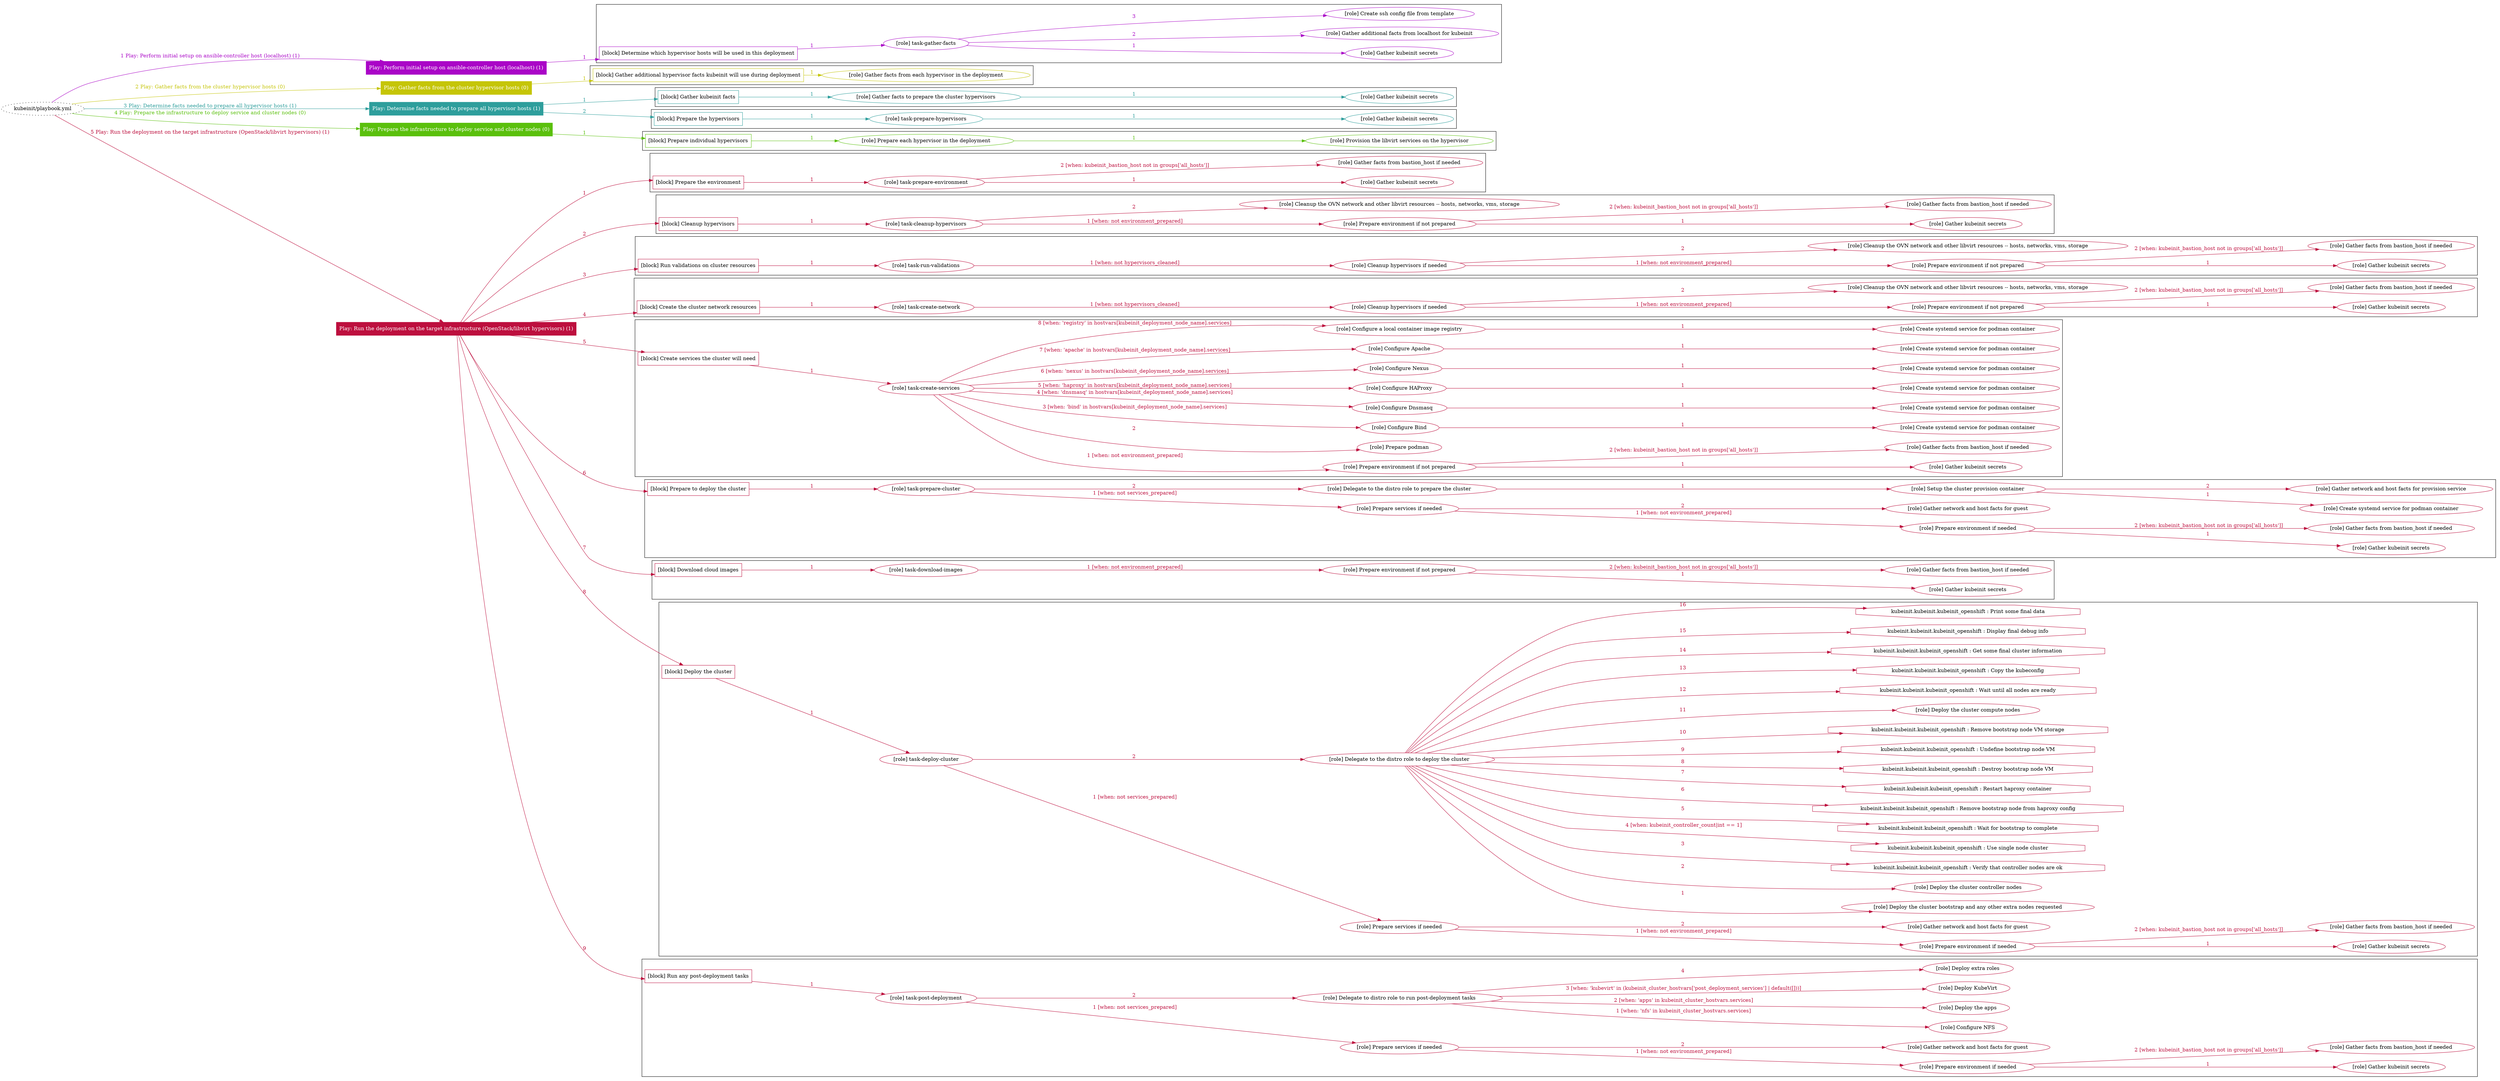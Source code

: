 digraph {
	graph [concentrate=true ordering=in rankdir=LR ratio=fill]
	edge [esep=5 sep=10]
	"kubeinit/playbook.yml" [URL="/home/runner/work/kubeinit/kubeinit/kubeinit/playbook.yml" id=playbook_b2192aeb style=dotted]
	"kubeinit/playbook.yml" -> play_4f414d38 [label="1 Play: Perform initial setup on ansible-controller host (localhost) (1)" color="#aa05c7" fontcolor="#aa05c7" id=edge_play_4f414d38 labeltooltip="1 Play: Perform initial setup on ansible-controller host (localhost) (1)" tooltip="1 Play: Perform initial setup on ansible-controller host (localhost) (1)"]
	subgraph "Play: Perform initial setup on ansible-controller host (localhost) (1)" {
		play_4f414d38 [label="Play: Perform initial setup on ansible-controller host (localhost) (1)" URL="/home/runner/work/kubeinit/kubeinit/kubeinit/playbook.yml" color="#aa05c7" fontcolor="#ffffff" id=play_4f414d38 shape=box style=filled tooltip=localhost]
		play_4f414d38 -> block_8c3bfd11 [label=1 color="#aa05c7" fontcolor="#aa05c7" id=edge_block_8c3bfd11 labeltooltip=1 tooltip=1]
		subgraph cluster_block_8c3bfd11 {
			block_8c3bfd11 [label="[block] Determine which hypervisor hosts will be used in this deployment" URL="/home/runner/work/kubeinit/kubeinit/kubeinit/playbook.yml" color="#aa05c7" id=block_8c3bfd11 labeltooltip="Determine which hypervisor hosts will be used in this deployment" shape=box tooltip="Determine which hypervisor hosts will be used in this deployment"]
			block_8c3bfd11 -> role_98e3fa0d [label="1 " color="#aa05c7" fontcolor="#aa05c7" id=edge_role_98e3fa0d labeltooltip="1 " tooltip="1 "]
			subgraph "task-gather-facts" {
				role_98e3fa0d [label="[role] task-gather-facts" URL="/home/runner/work/kubeinit/kubeinit/kubeinit/playbook.yml" color="#aa05c7" id=role_98e3fa0d tooltip="task-gather-facts"]
				role_98e3fa0d -> role_530b7f44 [label="1 " color="#aa05c7" fontcolor="#aa05c7" id=edge_role_530b7f44 labeltooltip="1 " tooltip="1 "]
				subgraph "Gather kubeinit secrets" {
					role_530b7f44 [label="[role] Gather kubeinit secrets" URL="/home/runner/.ansible/collections/ansible_collections/kubeinit/kubeinit/roles/kubeinit_prepare/tasks/build_hypervisors_group.yml" color="#aa05c7" id=role_530b7f44 tooltip="Gather kubeinit secrets"]
				}
				role_98e3fa0d -> role_65422f1e [label="2 " color="#aa05c7" fontcolor="#aa05c7" id=edge_role_65422f1e labeltooltip="2 " tooltip="2 "]
				subgraph "Gather additional facts from localhost for kubeinit" {
					role_65422f1e [label="[role] Gather additional facts from localhost for kubeinit" URL="/home/runner/.ansible/collections/ansible_collections/kubeinit/kubeinit/roles/kubeinit_prepare/tasks/build_hypervisors_group.yml" color="#aa05c7" id=role_65422f1e tooltip="Gather additional facts from localhost for kubeinit"]
				}
				role_98e3fa0d -> role_b89f0320 [label="3 " color="#aa05c7" fontcolor="#aa05c7" id=edge_role_b89f0320 labeltooltip="3 " tooltip="3 "]
				subgraph "Create ssh config file from template" {
					role_b89f0320 [label="[role] Create ssh config file from template" URL="/home/runner/.ansible/collections/ansible_collections/kubeinit/kubeinit/roles/kubeinit_prepare/tasks/build_hypervisors_group.yml" color="#aa05c7" id=role_b89f0320 tooltip="Create ssh config file from template"]
				}
			}
		}
	}
	"kubeinit/playbook.yml" -> play_c30e7fef [label="2 Play: Gather facts from the cluster hypervisor hosts (0)" color="#c5c507" fontcolor="#c5c507" id=edge_play_c30e7fef labeltooltip="2 Play: Gather facts from the cluster hypervisor hosts (0)" tooltip="2 Play: Gather facts from the cluster hypervisor hosts (0)"]
	subgraph "Play: Gather facts from the cluster hypervisor hosts (0)" {
		play_c30e7fef [label="Play: Gather facts from the cluster hypervisor hosts (0)" URL="/home/runner/work/kubeinit/kubeinit/kubeinit/playbook.yml" color="#c5c507" fontcolor="#ffffff" id=play_c30e7fef shape=box style=filled tooltip="Play: Gather facts from the cluster hypervisor hosts (0)"]
		play_c30e7fef -> block_ce313059 [label=1 color="#c5c507" fontcolor="#c5c507" id=edge_block_ce313059 labeltooltip=1 tooltip=1]
		subgraph cluster_block_ce313059 {
			block_ce313059 [label="[block] Gather additional hypervisor facts kubeinit will use during deployment" URL="/home/runner/work/kubeinit/kubeinit/kubeinit/playbook.yml" color="#c5c507" id=block_ce313059 labeltooltip="Gather additional hypervisor facts kubeinit will use during deployment" shape=box tooltip="Gather additional hypervisor facts kubeinit will use during deployment"]
			block_ce313059 -> role_2664e359 [label="1 " color="#c5c507" fontcolor="#c5c507" id=edge_role_2664e359 labeltooltip="1 " tooltip="1 "]
			subgraph "Gather facts from each hypervisor in the deployment" {
				role_2664e359 [label="[role] Gather facts from each hypervisor in the deployment" URL="/home/runner/work/kubeinit/kubeinit/kubeinit/playbook.yml" color="#c5c507" id=role_2664e359 tooltip="Gather facts from each hypervisor in the deployment"]
			}
		}
	}
	"kubeinit/playbook.yml" -> play_d44ab7d1 [label="3 Play: Determine facts needed to prepare all hypervisor hosts (1)" color="#2e9e9c" fontcolor="#2e9e9c" id=edge_play_d44ab7d1 labeltooltip="3 Play: Determine facts needed to prepare all hypervisor hosts (1)" tooltip="3 Play: Determine facts needed to prepare all hypervisor hosts (1)"]
	subgraph "Play: Determine facts needed to prepare all hypervisor hosts (1)" {
		play_d44ab7d1 [label="Play: Determine facts needed to prepare all hypervisor hosts (1)" URL="/home/runner/work/kubeinit/kubeinit/kubeinit/playbook.yml" color="#2e9e9c" fontcolor="#ffffff" id=play_d44ab7d1 shape=box style=filled tooltip=localhost]
		play_d44ab7d1 -> block_b239a1e4 [label=1 color="#2e9e9c" fontcolor="#2e9e9c" id=edge_block_b239a1e4 labeltooltip=1 tooltip=1]
		subgraph cluster_block_b239a1e4 {
			block_b239a1e4 [label="[block] Gather kubeinit facts" URL="/home/runner/work/kubeinit/kubeinit/kubeinit/playbook.yml" color="#2e9e9c" id=block_b239a1e4 labeltooltip="Gather kubeinit facts" shape=box tooltip="Gather kubeinit facts"]
			block_b239a1e4 -> role_f67d2a56 [label="1 " color="#2e9e9c" fontcolor="#2e9e9c" id=edge_role_f67d2a56 labeltooltip="1 " tooltip="1 "]
			subgraph "Gather facts to prepare the cluster hypervisors" {
				role_f67d2a56 [label="[role] Gather facts to prepare the cluster hypervisors" URL="/home/runner/work/kubeinit/kubeinit/kubeinit/playbook.yml" color="#2e9e9c" id=role_f67d2a56 tooltip="Gather facts to prepare the cluster hypervisors"]
				role_f67d2a56 -> role_edf9dbcc [label="1 " color="#2e9e9c" fontcolor="#2e9e9c" id=edge_role_edf9dbcc labeltooltip="1 " tooltip="1 "]
				subgraph "Gather kubeinit secrets" {
					role_edf9dbcc [label="[role] Gather kubeinit secrets" URL="/home/runner/.ansible/collections/ansible_collections/kubeinit/kubeinit/roles/kubeinit_prepare/tasks/gather_kubeinit_facts.yml" color="#2e9e9c" id=role_edf9dbcc tooltip="Gather kubeinit secrets"]
				}
			}
		}
		play_d44ab7d1 -> block_00364e6c [label=2 color="#2e9e9c" fontcolor="#2e9e9c" id=edge_block_00364e6c labeltooltip=2 tooltip=2]
		subgraph cluster_block_00364e6c {
			block_00364e6c [label="[block] Prepare the hypervisors" URL="/home/runner/work/kubeinit/kubeinit/kubeinit/playbook.yml" color="#2e9e9c" id=block_00364e6c labeltooltip="Prepare the hypervisors" shape=box tooltip="Prepare the hypervisors"]
			block_00364e6c -> role_526aa9e2 [label="1 " color="#2e9e9c" fontcolor="#2e9e9c" id=edge_role_526aa9e2 labeltooltip="1 " tooltip="1 "]
			subgraph "task-prepare-hypervisors" {
				role_526aa9e2 [label="[role] task-prepare-hypervisors" URL="/home/runner/work/kubeinit/kubeinit/kubeinit/playbook.yml" color="#2e9e9c" id=role_526aa9e2 tooltip="task-prepare-hypervisors"]
				role_526aa9e2 -> role_d91d33ef [label="1 " color="#2e9e9c" fontcolor="#2e9e9c" id=edge_role_d91d33ef labeltooltip="1 " tooltip="1 "]
				subgraph "Gather kubeinit secrets" {
					role_d91d33ef [label="[role] Gather kubeinit secrets" URL="/home/runner/.ansible/collections/ansible_collections/kubeinit/kubeinit/roles/kubeinit_prepare/tasks/gather_kubeinit_facts.yml" color="#2e9e9c" id=role_d91d33ef tooltip="Gather kubeinit secrets"]
				}
			}
		}
	}
	"kubeinit/playbook.yml" -> play_053e67a6 [label="4 Play: Prepare the infrastructure to deploy service and cluster nodes (0)" color="#5ac00c" fontcolor="#5ac00c" id=edge_play_053e67a6 labeltooltip="4 Play: Prepare the infrastructure to deploy service and cluster nodes (0)" tooltip="4 Play: Prepare the infrastructure to deploy service and cluster nodes (0)"]
	subgraph "Play: Prepare the infrastructure to deploy service and cluster nodes (0)" {
		play_053e67a6 [label="Play: Prepare the infrastructure to deploy service and cluster nodes (0)" URL="/home/runner/work/kubeinit/kubeinit/kubeinit/playbook.yml" color="#5ac00c" fontcolor="#ffffff" id=play_053e67a6 shape=box style=filled tooltip="Play: Prepare the infrastructure to deploy service and cluster nodes (0)"]
		play_053e67a6 -> block_0a9fe03e [label=1 color="#5ac00c" fontcolor="#5ac00c" id=edge_block_0a9fe03e labeltooltip=1 tooltip=1]
		subgraph cluster_block_0a9fe03e {
			block_0a9fe03e [label="[block] Prepare individual hypervisors" URL="/home/runner/work/kubeinit/kubeinit/kubeinit/playbook.yml" color="#5ac00c" id=block_0a9fe03e labeltooltip="Prepare individual hypervisors" shape=box tooltip="Prepare individual hypervisors"]
			block_0a9fe03e -> role_007cb87c [label="1 " color="#5ac00c" fontcolor="#5ac00c" id=edge_role_007cb87c labeltooltip="1 " tooltip="1 "]
			subgraph "Prepare each hypervisor in the deployment" {
				role_007cb87c [label="[role] Prepare each hypervisor in the deployment" URL="/home/runner/work/kubeinit/kubeinit/kubeinit/playbook.yml" color="#5ac00c" id=role_007cb87c tooltip="Prepare each hypervisor in the deployment"]
				role_007cb87c -> role_de508dd8 [label="1 " color="#5ac00c" fontcolor="#5ac00c" id=edge_role_de508dd8 labeltooltip="1 " tooltip="1 "]
				subgraph "Provision the libvirt services on the hypervisor" {
					role_de508dd8 [label="[role] Provision the libvirt services on the hypervisor" URL="/home/runner/.ansible/collections/ansible_collections/kubeinit/kubeinit/roles/kubeinit_prepare/tasks/prepare_hypervisor.yml" color="#5ac00c" id=role_de508dd8 tooltip="Provision the libvirt services on the hypervisor"]
				}
			}
		}
	}
	"kubeinit/playbook.yml" -> play_5a77be75 [label="5 Play: Run the deployment on the target infrastructure (OpenStack/libvirt hypervisors) (1)" color="#bd0f3e" fontcolor="#bd0f3e" id=edge_play_5a77be75 labeltooltip="5 Play: Run the deployment on the target infrastructure (OpenStack/libvirt hypervisors) (1)" tooltip="5 Play: Run the deployment on the target infrastructure (OpenStack/libvirt hypervisors) (1)"]
	subgraph "Play: Run the deployment on the target infrastructure (OpenStack/libvirt hypervisors) (1)" {
		play_5a77be75 [label="Play: Run the deployment on the target infrastructure (OpenStack/libvirt hypervisors) (1)" URL="/home/runner/work/kubeinit/kubeinit/kubeinit/playbook.yml" color="#bd0f3e" fontcolor="#ffffff" id=play_5a77be75 shape=box style=filled tooltip=localhost]
		play_5a77be75 -> block_7c785eea [label=1 color="#bd0f3e" fontcolor="#bd0f3e" id=edge_block_7c785eea labeltooltip=1 tooltip=1]
		subgraph cluster_block_7c785eea {
			block_7c785eea [label="[block] Prepare the environment" URL="/home/runner/work/kubeinit/kubeinit/kubeinit/playbook.yml" color="#bd0f3e" id=block_7c785eea labeltooltip="Prepare the environment" shape=box tooltip="Prepare the environment"]
			block_7c785eea -> role_2080f4d8 [label="1 " color="#bd0f3e" fontcolor="#bd0f3e" id=edge_role_2080f4d8 labeltooltip="1 " tooltip="1 "]
			subgraph "task-prepare-environment" {
				role_2080f4d8 [label="[role] task-prepare-environment" URL="/home/runner/work/kubeinit/kubeinit/kubeinit/playbook.yml" color="#bd0f3e" id=role_2080f4d8 tooltip="task-prepare-environment"]
				role_2080f4d8 -> role_1f483d7b [label="1 " color="#bd0f3e" fontcolor="#bd0f3e" id=edge_role_1f483d7b labeltooltip="1 " tooltip="1 "]
				subgraph "Gather kubeinit secrets" {
					role_1f483d7b [label="[role] Gather kubeinit secrets" URL="/home/runner/.ansible/collections/ansible_collections/kubeinit/kubeinit/roles/kubeinit_prepare/tasks/gather_kubeinit_facts.yml" color="#bd0f3e" id=role_1f483d7b tooltip="Gather kubeinit secrets"]
				}
				role_2080f4d8 -> role_ce897054 [label="2 [when: kubeinit_bastion_host not in groups['all_hosts']]" color="#bd0f3e" fontcolor="#bd0f3e" id=edge_role_ce897054 labeltooltip="2 [when: kubeinit_bastion_host not in groups['all_hosts']]" tooltip="2 [when: kubeinit_bastion_host not in groups['all_hosts']]"]
				subgraph "Gather facts from bastion_host if needed" {
					role_ce897054 [label="[role] Gather facts from bastion_host if needed" URL="/home/runner/.ansible/collections/ansible_collections/kubeinit/kubeinit/roles/kubeinit_prepare/tasks/main.yml" color="#bd0f3e" id=role_ce897054 tooltip="Gather facts from bastion_host if needed"]
				}
			}
		}
		play_5a77be75 -> block_c7e53725 [label=2 color="#bd0f3e" fontcolor="#bd0f3e" id=edge_block_c7e53725 labeltooltip=2 tooltip=2]
		subgraph cluster_block_c7e53725 {
			block_c7e53725 [label="[block] Cleanup hypervisors" URL="/home/runner/work/kubeinit/kubeinit/kubeinit/playbook.yml" color="#bd0f3e" id=block_c7e53725 labeltooltip="Cleanup hypervisors" shape=box tooltip="Cleanup hypervisors"]
			block_c7e53725 -> role_698a6938 [label="1 " color="#bd0f3e" fontcolor="#bd0f3e" id=edge_role_698a6938 labeltooltip="1 " tooltip="1 "]
			subgraph "task-cleanup-hypervisors" {
				role_698a6938 [label="[role] task-cleanup-hypervisors" URL="/home/runner/work/kubeinit/kubeinit/kubeinit/playbook.yml" color="#bd0f3e" id=role_698a6938 tooltip="task-cleanup-hypervisors"]
				role_698a6938 -> role_a518b29a [label="1 [when: not environment_prepared]" color="#bd0f3e" fontcolor="#bd0f3e" id=edge_role_a518b29a labeltooltip="1 [when: not environment_prepared]" tooltip="1 [when: not environment_prepared]"]
				subgraph "Prepare environment if not prepared" {
					role_a518b29a [label="[role] Prepare environment if not prepared" URL="/home/runner/.ansible/collections/ansible_collections/kubeinit/kubeinit/roles/kubeinit_libvirt/tasks/cleanup_hypervisors.yml" color="#bd0f3e" id=role_a518b29a tooltip="Prepare environment if not prepared"]
					role_a518b29a -> role_02deac99 [label="1 " color="#bd0f3e" fontcolor="#bd0f3e" id=edge_role_02deac99 labeltooltip="1 " tooltip="1 "]
					subgraph "Gather kubeinit secrets" {
						role_02deac99 [label="[role] Gather kubeinit secrets" URL="/home/runner/.ansible/collections/ansible_collections/kubeinit/kubeinit/roles/kubeinit_prepare/tasks/gather_kubeinit_facts.yml" color="#bd0f3e" id=role_02deac99 tooltip="Gather kubeinit secrets"]
					}
					role_a518b29a -> role_3ed9c214 [label="2 [when: kubeinit_bastion_host not in groups['all_hosts']]" color="#bd0f3e" fontcolor="#bd0f3e" id=edge_role_3ed9c214 labeltooltip="2 [when: kubeinit_bastion_host not in groups['all_hosts']]" tooltip="2 [when: kubeinit_bastion_host not in groups['all_hosts']]"]
					subgraph "Gather facts from bastion_host if needed" {
						role_3ed9c214 [label="[role] Gather facts from bastion_host if needed" URL="/home/runner/.ansible/collections/ansible_collections/kubeinit/kubeinit/roles/kubeinit_prepare/tasks/main.yml" color="#bd0f3e" id=role_3ed9c214 tooltip="Gather facts from bastion_host if needed"]
					}
				}
				role_698a6938 -> role_371b5fde [label="2 " color="#bd0f3e" fontcolor="#bd0f3e" id=edge_role_371b5fde labeltooltip="2 " tooltip="2 "]
				subgraph "Cleanup the OVN network and other libvirt resources -- hosts, networks, vms, storage" {
					role_371b5fde [label="[role] Cleanup the OVN network and other libvirt resources -- hosts, networks, vms, storage" URL="/home/runner/.ansible/collections/ansible_collections/kubeinit/kubeinit/roles/kubeinit_libvirt/tasks/cleanup_hypervisors.yml" color="#bd0f3e" id=role_371b5fde tooltip="Cleanup the OVN network and other libvirt resources -- hosts, networks, vms, storage"]
				}
			}
		}
		play_5a77be75 -> block_a2fca15a [label=3 color="#bd0f3e" fontcolor="#bd0f3e" id=edge_block_a2fca15a labeltooltip=3 tooltip=3]
		subgraph cluster_block_a2fca15a {
			block_a2fca15a [label="[block] Run validations on cluster resources" URL="/home/runner/work/kubeinit/kubeinit/kubeinit/playbook.yml" color="#bd0f3e" id=block_a2fca15a labeltooltip="Run validations on cluster resources" shape=box tooltip="Run validations on cluster resources"]
			block_a2fca15a -> role_e15ec8c8 [label="1 " color="#bd0f3e" fontcolor="#bd0f3e" id=edge_role_e15ec8c8 labeltooltip="1 " tooltip="1 "]
			subgraph "task-run-validations" {
				role_e15ec8c8 [label="[role] task-run-validations" URL="/home/runner/work/kubeinit/kubeinit/kubeinit/playbook.yml" color="#bd0f3e" id=role_e15ec8c8 tooltip="task-run-validations"]
				role_e15ec8c8 -> role_28cbd08e [label="1 [when: not hypervisors_cleaned]" color="#bd0f3e" fontcolor="#bd0f3e" id=edge_role_28cbd08e labeltooltip="1 [when: not hypervisors_cleaned]" tooltip="1 [when: not hypervisors_cleaned]"]
				subgraph "Cleanup hypervisors if needed" {
					role_28cbd08e [label="[role] Cleanup hypervisors if needed" URL="/home/runner/.ansible/collections/ansible_collections/kubeinit/kubeinit/roles/kubeinit_validations/tasks/main.yml" color="#bd0f3e" id=role_28cbd08e tooltip="Cleanup hypervisors if needed"]
					role_28cbd08e -> role_864a9cf8 [label="1 [when: not environment_prepared]" color="#bd0f3e" fontcolor="#bd0f3e" id=edge_role_864a9cf8 labeltooltip="1 [when: not environment_prepared]" tooltip="1 [when: not environment_prepared]"]
					subgraph "Prepare environment if not prepared" {
						role_864a9cf8 [label="[role] Prepare environment if not prepared" URL="/home/runner/.ansible/collections/ansible_collections/kubeinit/kubeinit/roles/kubeinit_libvirt/tasks/cleanup_hypervisors.yml" color="#bd0f3e" id=role_864a9cf8 tooltip="Prepare environment if not prepared"]
						role_864a9cf8 -> role_3750fe1a [label="1 " color="#bd0f3e" fontcolor="#bd0f3e" id=edge_role_3750fe1a labeltooltip="1 " tooltip="1 "]
						subgraph "Gather kubeinit secrets" {
							role_3750fe1a [label="[role] Gather kubeinit secrets" URL="/home/runner/.ansible/collections/ansible_collections/kubeinit/kubeinit/roles/kubeinit_prepare/tasks/gather_kubeinit_facts.yml" color="#bd0f3e" id=role_3750fe1a tooltip="Gather kubeinit secrets"]
						}
						role_864a9cf8 -> role_3eff18df [label="2 [when: kubeinit_bastion_host not in groups['all_hosts']]" color="#bd0f3e" fontcolor="#bd0f3e" id=edge_role_3eff18df labeltooltip="2 [when: kubeinit_bastion_host not in groups['all_hosts']]" tooltip="2 [when: kubeinit_bastion_host not in groups['all_hosts']]"]
						subgraph "Gather facts from bastion_host if needed" {
							role_3eff18df [label="[role] Gather facts from bastion_host if needed" URL="/home/runner/.ansible/collections/ansible_collections/kubeinit/kubeinit/roles/kubeinit_prepare/tasks/main.yml" color="#bd0f3e" id=role_3eff18df tooltip="Gather facts from bastion_host if needed"]
						}
					}
					role_28cbd08e -> role_43a7461f [label="2 " color="#bd0f3e" fontcolor="#bd0f3e" id=edge_role_43a7461f labeltooltip="2 " tooltip="2 "]
					subgraph "Cleanup the OVN network and other libvirt resources -- hosts, networks, vms, storage" {
						role_43a7461f [label="[role] Cleanup the OVN network and other libvirt resources -- hosts, networks, vms, storage" URL="/home/runner/.ansible/collections/ansible_collections/kubeinit/kubeinit/roles/kubeinit_libvirt/tasks/cleanup_hypervisors.yml" color="#bd0f3e" id=role_43a7461f tooltip="Cleanup the OVN network and other libvirt resources -- hosts, networks, vms, storage"]
					}
				}
			}
		}
		play_5a77be75 -> block_486e026c [label=4 color="#bd0f3e" fontcolor="#bd0f3e" id=edge_block_486e026c labeltooltip=4 tooltip=4]
		subgraph cluster_block_486e026c {
			block_486e026c [label="[block] Create the cluster network resources" URL="/home/runner/work/kubeinit/kubeinit/kubeinit/playbook.yml" color="#bd0f3e" id=block_486e026c labeltooltip="Create the cluster network resources" shape=box tooltip="Create the cluster network resources"]
			block_486e026c -> role_e9576aa3 [label="1 " color="#bd0f3e" fontcolor="#bd0f3e" id=edge_role_e9576aa3 labeltooltip="1 " tooltip="1 "]
			subgraph "task-create-network" {
				role_e9576aa3 [label="[role] task-create-network" URL="/home/runner/work/kubeinit/kubeinit/kubeinit/playbook.yml" color="#bd0f3e" id=role_e9576aa3 tooltip="task-create-network"]
				role_e9576aa3 -> role_4774bfa9 [label="1 [when: not hypervisors_cleaned]" color="#bd0f3e" fontcolor="#bd0f3e" id=edge_role_4774bfa9 labeltooltip="1 [when: not hypervisors_cleaned]" tooltip="1 [when: not hypervisors_cleaned]"]
				subgraph "Cleanup hypervisors if needed" {
					role_4774bfa9 [label="[role] Cleanup hypervisors if needed" URL="/home/runner/.ansible/collections/ansible_collections/kubeinit/kubeinit/roles/kubeinit_libvirt/tasks/create_network.yml" color="#bd0f3e" id=role_4774bfa9 tooltip="Cleanup hypervisors if needed"]
					role_4774bfa9 -> role_ac4c182d [label="1 [when: not environment_prepared]" color="#bd0f3e" fontcolor="#bd0f3e" id=edge_role_ac4c182d labeltooltip="1 [when: not environment_prepared]" tooltip="1 [when: not environment_prepared]"]
					subgraph "Prepare environment if not prepared" {
						role_ac4c182d [label="[role] Prepare environment if not prepared" URL="/home/runner/.ansible/collections/ansible_collections/kubeinit/kubeinit/roles/kubeinit_libvirt/tasks/cleanup_hypervisors.yml" color="#bd0f3e" id=role_ac4c182d tooltip="Prepare environment if not prepared"]
						role_ac4c182d -> role_9af45c13 [label="1 " color="#bd0f3e" fontcolor="#bd0f3e" id=edge_role_9af45c13 labeltooltip="1 " tooltip="1 "]
						subgraph "Gather kubeinit secrets" {
							role_9af45c13 [label="[role] Gather kubeinit secrets" URL="/home/runner/.ansible/collections/ansible_collections/kubeinit/kubeinit/roles/kubeinit_prepare/tasks/gather_kubeinit_facts.yml" color="#bd0f3e" id=role_9af45c13 tooltip="Gather kubeinit secrets"]
						}
						role_ac4c182d -> role_42af85d6 [label="2 [when: kubeinit_bastion_host not in groups['all_hosts']]" color="#bd0f3e" fontcolor="#bd0f3e" id=edge_role_42af85d6 labeltooltip="2 [when: kubeinit_bastion_host not in groups['all_hosts']]" tooltip="2 [when: kubeinit_bastion_host not in groups['all_hosts']]"]
						subgraph "Gather facts from bastion_host if needed" {
							role_42af85d6 [label="[role] Gather facts from bastion_host if needed" URL="/home/runner/.ansible/collections/ansible_collections/kubeinit/kubeinit/roles/kubeinit_prepare/tasks/main.yml" color="#bd0f3e" id=role_42af85d6 tooltip="Gather facts from bastion_host if needed"]
						}
					}
					role_4774bfa9 -> role_d4d82fa2 [label="2 " color="#bd0f3e" fontcolor="#bd0f3e" id=edge_role_d4d82fa2 labeltooltip="2 " tooltip="2 "]
					subgraph "Cleanup the OVN network and other libvirt resources -- hosts, networks, vms, storage" {
						role_d4d82fa2 [label="[role] Cleanup the OVN network and other libvirt resources -- hosts, networks, vms, storage" URL="/home/runner/.ansible/collections/ansible_collections/kubeinit/kubeinit/roles/kubeinit_libvirt/tasks/cleanup_hypervisors.yml" color="#bd0f3e" id=role_d4d82fa2 tooltip="Cleanup the OVN network and other libvirt resources -- hosts, networks, vms, storage"]
					}
				}
			}
		}
		play_5a77be75 -> block_ecc2bf05 [label=5 color="#bd0f3e" fontcolor="#bd0f3e" id=edge_block_ecc2bf05 labeltooltip=5 tooltip=5]
		subgraph cluster_block_ecc2bf05 {
			block_ecc2bf05 [label="[block] Create services the cluster will need" URL="/home/runner/work/kubeinit/kubeinit/kubeinit/playbook.yml" color="#bd0f3e" id=block_ecc2bf05 labeltooltip="Create services the cluster will need" shape=box tooltip="Create services the cluster will need"]
			block_ecc2bf05 -> role_a1cac610 [label="1 " color="#bd0f3e" fontcolor="#bd0f3e" id=edge_role_a1cac610 labeltooltip="1 " tooltip="1 "]
			subgraph "task-create-services" {
				role_a1cac610 [label="[role] task-create-services" URL="/home/runner/work/kubeinit/kubeinit/kubeinit/playbook.yml" color="#bd0f3e" id=role_a1cac610 tooltip="task-create-services"]
				role_a1cac610 -> role_b969cf17 [label="1 [when: not environment_prepared]" color="#bd0f3e" fontcolor="#bd0f3e" id=edge_role_b969cf17 labeltooltip="1 [when: not environment_prepared]" tooltip="1 [when: not environment_prepared]"]
				subgraph "Prepare environment if not prepared" {
					role_b969cf17 [label="[role] Prepare environment if not prepared" URL="/home/runner/.ansible/collections/ansible_collections/kubeinit/kubeinit/roles/kubeinit_services/tasks/main.yml" color="#bd0f3e" id=role_b969cf17 tooltip="Prepare environment if not prepared"]
					role_b969cf17 -> role_9cb6f5d8 [label="1 " color="#bd0f3e" fontcolor="#bd0f3e" id=edge_role_9cb6f5d8 labeltooltip="1 " tooltip="1 "]
					subgraph "Gather kubeinit secrets" {
						role_9cb6f5d8 [label="[role] Gather kubeinit secrets" URL="/home/runner/.ansible/collections/ansible_collections/kubeinit/kubeinit/roles/kubeinit_prepare/tasks/gather_kubeinit_facts.yml" color="#bd0f3e" id=role_9cb6f5d8 tooltip="Gather kubeinit secrets"]
					}
					role_b969cf17 -> role_14b149c5 [label="2 [when: kubeinit_bastion_host not in groups['all_hosts']]" color="#bd0f3e" fontcolor="#bd0f3e" id=edge_role_14b149c5 labeltooltip="2 [when: kubeinit_bastion_host not in groups['all_hosts']]" tooltip="2 [when: kubeinit_bastion_host not in groups['all_hosts']]"]
					subgraph "Gather facts from bastion_host if needed" {
						role_14b149c5 [label="[role] Gather facts from bastion_host if needed" URL="/home/runner/.ansible/collections/ansible_collections/kubeinit/kubeinit/roles/kubeinit_prepare/tasks/main.yml" color="#bd0f3e" id=role_14b149c5 tooltip="Gather facts from bastion_host if needed"]
					}
				}
				role_a1cac610 -> role_8fca8701 [label="2 " color="#bd0f3e" fontcolor="#bd0f3e" id=edge_role_8fca8701 labeltooltip="2 " tooltip="2 "]
				subgraph "Prepare podman" {
					role_8fca8701 [label="[role] Prepare podman" URL="/home/runner/.ansible/collections/ansible_collections/kubeinit/kubeinit/roles/kubeinit_services/tasks/00_create_service_pod.yml" color="#bd0f3e" id=role_8fca8701 tooltip="Prepare podman"]
				}
				role_a1cac610 -> role_410c93f9 [label="3 [when: 'bind' in hostvars[kubeinit_deployment_node_name].services]" color="#bd0f3e" fontcolor="#bd0f3e" id=edge_role_410c93f9 labeltooltip="3 [when: 'bind' in hostvars[kubeinit_deployment_node_name].services]" tooltip="3 [when: 'bind' in hostvars[kubeinit_deployment_node_name].services]"]
				subgraph "Configure Bind" {
					role_410c93f9 [label="[role] Configure Bind" URL="/home/runner/.ansible/collections/ansible_collections/kubeinit/kubeinit/roles/kubeinit_services/tasks/start_services_containers.yml" color="#bd0f3e" id=role_410c93f9 tooltip="Configure Bind"]
					role_410c93f9 -> role_31ed4885 [label="1 " color="#bd0f3e" fontcolor="#bd0f3e" id=edge_role_31ed4885 labeltooltip="1 " tooltip="1 "]
					subgraph "Create systemd service for podman container" {
						role_31ed4885 [label="[role] Create systemd service for podman container" URL="/home/runner/.ansible/collections/ansible_collections/kubeinit/kubeinit/roles/kubeinit_bind/tasks/main.yml" color="#bd0f3e" id=role_31ed4885 tooltip="Create systemd service for podman container"]
					}
				}
				role_a1cac610 -> role_8f656e70 [label="4 [when: 'dnsmasq' in hostvars[kubeinit_deployment_node_name].services]" color="#bd0f3e" fontcolor="#bd0f3e" id=edge_role_8f656e70 labeltooltip="4 [when: 'dnsmasq' in hostvars[kubeinit_deployment_node_name].services]" tooltip="4 [when: 'dnsmasq' in hostvars[kubeinit_deployment_node_name].services]"]
				subgraph "Configure Dnsmasq" {
					role_8f656e70 [label="[role] Configure Dnsmasq" URL="/home/runner/.ansible/collections/ansible_collections/kubeinit/kubeinit/roles/kubeinit_services/tasks/start_services_containers.yml" color="#bd0f3e" id=role_8f656e70 tooltip="Configure Dnsmasq"]
					role_8f656e70 -> role_558bf1dc [label="1 " color="#bd0f3e" fontcolor="#bd0f3e" id=edge_role_558bf1dc labeltooltip="1 " tooltip="1 "]
					subgraph "Create systemd service for podman container" {
						role_558bf1dc [label="[role] Create systemd service for podman container" URL="/home/runner/.ansible/collections/ansible_collections/kubeinit/kubeinit/roles/kubeinit_dnsmasq/tasks/main.yml" color="#bd0f3e" id=role_558bf1dc tooltip="Create systemd service for podman container"]
					}
				}
				role_a1cac610 -> role_8ec6e630 [label="5 [when: 'haproxy' in hostvars[kubeinit_deployment_node_name].services]" color="#bd0f3e" fontcolor="#bd0f3e" id=edge_role_8ec6e630 labeltooltip="5 [when: 'haproxy' in hostvars[kubeinit_deployment_node_name].services]" tooltip="5 [when: 'haproxy' in hostvars[kubeinit_deployment_node_name].services]"]
				subgraph "Configure HAProxy" {
					role_8ec6e630 [label="[role] Configure HAProxy" URL="/home/runner/.ansible/collections/ansible_collections/kubeinit/kubeinit/roles/kubeinit_services/tasks/start_services_containers.yml" color="#bd0f3e" id=role_8ec6e630 tooltip="Configure HAProxy"]
					role_8ec6e630 -> role_37f0dc44 [label="1 " color="#bd0f3e" fontcolor="#bd0f3e" id=edge_role_37f0dc44 labeltooltip="1 " tooltip="1 "]
					subgraph "Create systemd service for podman container" {
						role_37f0dc44 [label="[role] Create systemd service for podman container" URL="/home/runner/.ansible/collections/ansible_collections/kubeinit/kubeinit/roles/kubeinit_haproxy/tasks/main.yml" color="#bd0f3e" id=role_37f0dc44 tooltip="Create systemd service for podman container"]
					}
				}
				role_a1cac610 -> role_0a74fe63 [label="6 [when: 'nexus' in hostvars[kubeinit_deployment_node_name].services]" color="#bd0f3e" fontcolor="#bd0f3e" id=edge_role_0a74fe63 labeltooltip="6 [when: 'nexus' in hostvars[kubeinit_deployment_node_name].services]" tooltip="6 [when: 'nexus' in hostvars[kubeinit_deployment_node_name].services]"]
				subgraph "Configure Nexus" {
					role_0a74fe63 [label="[role] Configure Nexus" URL="/home/runner/.ansible/collections/ansible_collections/kubeinit/kubeinit/roles/kubeinit_services/tasks/start_services_containers.yml" color="#bd0f3e" id=role_0a74fe63 tooltip="Configure Nexus"]
					role_0a74fe63 -> role_f97fe809 [label="1 " color="#bd0f3e" fontcolor="#bd0f3e" id=edge_role_f97fe809 labeltooltip="1 " tooltip="1 "]
					subgraph "Create systemd service for podman container" {
						role_f97fe809 [label="[role] Create systemd service for podman container" URL="/home/runner/.ansible/collections/ansible_collections/kubeinit/kubeinit/roles/kubeinit_nexus/tasks/main.yml" color="#bd0f3e" id=role_f97fe809 tooltip="Create systemd service for podman container"]
					}
				}
				role_a1cac610 -> role_30a78d16 [label="7 [when: 'apache' in hostvars[kubeinit_deployment_node_name].services]" color="#bd0f3e" fontcolor="#bd0f3e" id=edge_role_30a78d16 labeltooltip="7 [when: 'apache' in hostvars[kubeinit_deployment_node_name].services]" tooltip="7 [when: 'apache' in hostvars[kubeinit_deployment_node_name].services]"]
				subgraph "Configure Apache" {
					role_30a78d16 [label="[role] Configure Apache" URL="/home/runner/.ansible/collections/ansible_collections/kubeinit/kubeinit/roles/kubeinit_services/tasks/start_services_containers.yml" color="#bd0f3e" id=role_30a78d16 tooltip="Configure Apache"]
					role_30a78d16 -> role_c94999f4 [label="1 " color="#bd0f3e" fontcolor="#bd0f3e" id=edge_role_c94999f4 labeltooltip="1 " tooltip="1 "]
					subgraph "Create systemd service for podman container" {
						role_c94999f4 [label="[role] Create systemd service for podman container" URL="/home/runner/.ansible/collections/ansible_collections/kubeinit/kubeinit/roles/kubeinit_apache/tasks/main.yml" color="#bd0f3e" id=role_c94999f4 tooltip="Create systemd service for podman container"]
					}
				}
				role_a1cac610 -> role_5d7fabbb [label="8 [when: 'registry' in hostvars[kubeinit_deployment_node_name].services]" color="#bd0f3e" fontcolor="#bd0f3e" id=edge_role_5d7fabbb labeltooltip="8 [when: 'registry' in hostvars[kubeinit_deployment_node_name].services]" tooltip="8 [when: 'registry' in hostvars[kubeinit_deployment_node_name].services]"]
				subgraph "Configure a local container image registry" {
					role_5d7fabbb [label="[role] Configure a local container image registry" URL="/home/runner/.ansible/collections/ansible_collections/kubeinit/kubeinit/roles/kubeinit_services/tasks/start_services_containers.yml" color="#bd0f3e" id=role_5d7fabbb tooltip="Configure a local container image registry"]
					role_5d7fabbb -> role_64d9e331 [label="1 " color="#bd0f3e" fontcolor="#bd0f3e" id=edge_role_64d9e331 labeltooltip="1 " tooltip="1 "]
					subgraph "Create systemd service for podman container" {
						role_64d9e331 [label="[role] Create systemd service for podman container" URL="/home/runner/.ansible/collections/ansible_collections/kubeinit/kubeinit/roles/kubeinit_registry/tasks/main.yml" color="#bd0f3e" id=role_64d9e331 tooltip="Create systemd service for podman container"]
					}
				}
			}
		}
		play_5a77be75 -> block_3a20dad7 [label=6 color="#bd0f3e" fontcolor="#bd0f3e" id=edge_block_3a20dad7 labeltooltip=6 tooltip=6]
		subgraph cluster_block_3a20dad7 {
			block_3a20dad7 [label="[block] Prepare to deploy the cluster" URL="/home/runner/work/kubeinit/kubeinit/kubeinit/playbook.yml" color="#bd0f3e" id=block_3a20dad7 labeltooltip="Prepare to deploy the cluster" shape=box tooltip="Prepare to deploy the cluster"]
			block_3a20dad7 -> role_efa537fe [label="1 " color="#bd0f3e" fontcolor="#bd0f3e" id=edge_role_efa537fe labeltooltip="1 " tooltip="1 "]
			subgraph "task-prepare-cluster" {
				role_efa537fe [label="[role] task-prepare-cluster" URL="/home/runner/work/kubeinit/kubeinit/kubeinit/playbook.yml" color="#bd0f3e" id=role_efa537fe tooltip="task-prepare-cluster"]
				role_efa537fe -> role_769afe8c [label="1 [when: not services_prepared]" color="#bd0f3e" fontcolor="#bd0f3e" id=edge_role_769afe8c labeltooltip="1 [when: not services_prepared]" tooltip="1 [when: not services_prepared]"]
				subgraph "Prepare services if needed" {
					role_769afe8c [label="[role] Prepare services if needed" URL="/home/runner/.ansible/collections/ansible_collections/kubeinit/kubeinit/roles/kubeinit_prepare/tasks/prepare_cluster.yml" color="#bd0f3e" id=role_769afe8c tooltip="Prepare services if needed"]
					role_769afe8c -> role_c67baaba [label="1 [when: not environment_prepared]" color="#bd0f3e" fontcolor="#bd0f3e" id=edge_role_c67baaba labeltooltip="1 [when: not environment_prepared]" tooltip="1 [when: not environment_prepared]"]
					subgraph "Prepare environment if needed" {
						role_c67baaba [label="[role] Prepare environment if needed" URL="/home/runner/.ansible/collections/ansible_collections/kubeinit/kubeinit/roles/kubeinit_services/tasks/prepare_services.yml" color="#bd0f3e" id=role_c67baaba tooltip="Prepare environment if needed"]
						role_c67baaba -> role_4fe695ca [label="1 " color="#bd0f3e" fontcolor="#bd0f3e" id=edge_role_4fe695ca labeltooltip="1 " tooltip="1 "]
						subgraph "Gather kubeinit secrets" {
							role_4fe695ca [label="[role] Gather kubeinit secrets" URL="/home/runner/.ansible/collections/ansible_collections/kubeinit/kubeinit/roles/kubeinit_prepare/tasks/gather_kubeinit_facts.yml" color="#bd0f3e" id=role_4fe695ca tooltip="Gather kubeinit secrets"]
						}
						role_c67baaba -> role_e2f542db [label="2 [when: kubeinit_bastion_host not in groups['all_hosts']]" color="#bd0f3e" fontcolor="#bd0f3e" id=edge_role_e2f542db labeltooltip="2 [when: kubeinit_bastion_host not in groups['all_hosts']]" tooltip="2 [when: kubeinit_bastion_host not in groups['all_hosts']]"]
						subgraph "Gather facts from bastion_host if needed" {
							role_e2f542db [label="[role] Gather facts from bastion_host if needed" URL="/home/runner/.ansible/collections/ansible_collections/kubeinit/kubeinit/roles/kubeinit_prepare/tasks/main.yml" color="#bd0f3e" id=role_e2f542db tooltip="Gather facts from bastion_host if needed"]
						}
					}
					role_769afe8c -> role_d8f8fef1 [label="2 " color="#bd0f3e" fontcolor="#bd0f3e" id=edge_role_d8f8fef1 labeltooltip="2 " tooltip="2 "]
					subgraph "Gather network and host facts for guest" {
						role_d8f8fef1 [label="[role] Gather network and host facts for guest" URL="/home/runner/.ansible/collections/ansible_collections/kubeinit/kubeinit/roles/kubeinit_services/tasks/prepare_services.yml" color="#bd0f3e" id=role_d8f8fef1 tooltip="Gather network and host facts for guest"]
					}
				}
				role_efa537fe -> role_3ddc8e70 [label="2 " color="#bd0f3e" fontcolor="#bd0f3e" id=edge_role_3ddc8e70 labeltooltip="2 " tooltip="2 "]
				subgraph "Delegate to the distro role to prepare the cluster" {
					role_3ddc8e70 [label="[role] Delegate to the distro role to prepare the cluster" URL="/home/runner/.ansible/collections/ansible_collections/kubeinit/kubeinit/roles/kubeinit_prepare/tasks/prepare_cluster.yml" color="#bd0f3e" id=role_3ddc8e70 tooltip="Delegate to the distro role to prepare the cluster"]
					role_3ddc8e70 -> role_2cf4ad9b [label="1 " color="#bd0f3e" fontcolor="#bd0f3e" id=edge_role_2cf4ad9b labeltooltip="1 " tooltip="1 "]
					subgraph "Setup the cluster provision container" {
						role_2cf4ad9b [label="[role] Setup the cluster provision container" URL="/home/runner/.ansible/collections/ansible_collections/kubeinit/kubeinit/roles/kubeinit_openshift/tasks/prepare_cluster.yml" color="#bd0f3e" id=role_2cf4ad9b tooltip="Setup the cluster provision container"]
						role_2cf4ad9b -> role_d7e11fd8 [label="1 " color="#bd0f3e" fontcolor="#bd0f3e" id=edge_role_d7e11fd8 labeltooltip="1 " tooltip="1 "]
						subgraph "Create systemd service for podman container" {
							role_d7e11fd8 [label="[role] Create systemd service for podman container" URL="/home/runner/.ansible/collections/ansible_collections/kubeinit/kubeinit/roles/kubeinit_services/tasks/create_provision_container.yml" color="#bd0f3e" id=role_d7e11fd8 tooltip="Create systemd service for podman container"]
						}
						role_2cf4ad9b -> role_e9485add [label="2 " color="#bd0f3e" fontcolor="#bd0f3e" id=edge_role_e9485add labeltooltip="2 " tooltip="2 "]
						subgraph "Gather network and host facts for provision service" {
							role_e9485add [label="[role] Gather network and host facts for provision service" URL="/home/runner/.ansible/collections/ansible_collections/kubeinit/kubeinit/roles/kubeinit_services/tasks/create_provision_container.yml" color="#bd0f3e" id=role_e9485add tooltip="Gather network and host facts for provision service"]
						}
					}
				}
			}
		}
		play_5a77be75 -> block_4f1cf52f [label=7 color="#bd0f3e" fontcolor="#bd0f3e" id=edge_block_4f1cf52f labeltooltip=7 tooltip=7]
		subgraph cluster_block_4f1cf52f {
			block_4f1cf52f [label="[block] Download cloud images" URL="/home/runner/work/kubeinit/kubeinit/kubeinit/playbook.yml" color="#bd0f3e" id=block_4f1cf52f labeltooltip="Download cloud images" shape=box tooltip="Download cloud images"]
			block_4f1cf52f -> role_9ecaec3a [label="1 " color="#bd0f3e" fontcolor="#bd0f3e" id=edge_role_9ecaec3a labeltooltip="1 " tooltip="1 "]
			subgraph "task-download-images" {
				role_9ecaec3a [label="[role] task-download-images" URL="/home/runner/work/kubeinit/kubeinit/kubeinit/playbook.yml" color="#bd0f3e" id=role_9ecaec3a tooltip="task-download-images"]
				role_9ecaec3a -> role_91cba423 [label="1 [when: not environment_prepared]" color="#bd0f3e" fontcolor="#bd0f3e" id=edge_role_91cba423 labeltooltip="1 [when: not environment_prepared]" tooltip="1 [when: not environment_prepared]"]
				subgraph "Prepare environment if not prepared" {
					role_91cba423 [label="[role] Prepare environment if not prepared" URL="/home/runner/.ansible/collections/ansible_collections/kubeinit/kubeinit/roles/kubeinit_libvirt/tasks/download_cloud_images.yml" color="#bd0f3e" id=role_91cba423 tooltip="Prepare environment if not prepared"]
					role_91cba423 -> role_88f28d70 [label="1 " color="#bd0f3e" fontcolor="#bd0f3e" id=edge_role_88f28d70 labeltooltip="1 " tooltip="1 "]
					subgraph "Gather kubeinit secrets" {
						role_88f28d70 [label="[role] Gather kubeinit secrets" URL="/home/runner/.ansible/collections/ansible_collections/kubeinit/kubeinit/roles/kubeinit_prepare/tasks/gather_kubeinit_facts.yml" color="#bd0f3e" id=role_88f28d70 tooltip="Gather kubeinit secrets"]
					}
					role_91cba423 -> role_2c7466ae [label="2 [when: kubeinit_bastion_host not in groups['all_hosts']]" color="#bd0f3e" fontcolor="#bd0f3e" id=edge_role_2c7466ae labeltooltip="2 [when: kubeinit_bastion_host not in groups['all_hosts']]" tooltip="2 [when: kubeinit_bastion_host not in groups['all_hosts']]"]
					subgraph "Gather facts from bastion_host if needed" {
						role_2c7466ae [label="[role] Gather facts from bastion_host if needed" URL="/home/runner/.ansible/collections/ansible_collections/kubeinit/kubeinit/roles/kubeinit_prepare/tasks/main.yml" color="#bd0f3e" id=role_2c7466ae tooltip="Gather facts from bastion_host if needed"]
					}
				}
			}
		}
		play_5a77be75 -> block_2e457d80 [label=8 color="#bd0f3e" fontcolor="#bd0f3e" id=edge_block_2e457d80 labeltooltip=8 tooltip=8]
		subgraph cluster_block_2e457d80 {
			block_2e457d80 [label="[block] Deploy the cluster" URL="/home/runner/work/kubeinit/kubeinit/kubeinit/playbook.yml" color="#bd0f3e" id=block_2e457d80 labeltooltip="Deploy the cluster" shape=box tooltip="Deploy the cluster"]
			block_2e457d80 -> role_28a05595 [label="1 " color="#bd0f3e" fontcolor="#bd0f3e" id=edge_role_28a05595 labeltooltip="1 " tooltip="1 "]
			subgraph "task-deploy-cluster" {
				role_28a05595 [label="[role] task-deploy-cluster" URL="/home/runner/work/kubeinit/kubeinit/kubeinit/playbook.yml" color="#bd0f3e" id=role_28a05595 tooltip="task-deploy-cluster"]
				role_28a05595 -> role_7191e2ef [label="1 [when: not services_prepared]" color="#bd0f3e" fontcolor="#bd0f3e" id=edge_role_7191e2ef labeltooltip="1 [when: not services_prepared]" tooltip="1 [when: not services_prepared]"]
				subgraph "Prepare services if needed" {
					role_7191e2ef [label="[role] Prepare services if needed" URL="/home/runner/.ansible/collections/ansible_collections/kubeinit/kubeinit/roles/kubeinit_prepare/tasks/deploy_cluster.yml" color="#bd0f3e" id=role_7191e2ef tooltip="Prepare services if needed"]
					role_7191e2ef -> role_5c65d0a4 [label="1 [when: not environment_prepared]" color="#bd0f3e" fontcolor="#bd0f3e" id=edge_role_5c65d0a4 labeltooltip="1 [when: not environment_prepared]" tooltip="1 [when: not environment_prepared]"]
					subgraph "Prepare environment if needed" {
						role_5c65d0a4 [label="[role] Prepare environment if needed" URL="/home/runner/.ansible/collections/ansible_collections/kubeinit/kubeinit/roles/kubeinit_services/tasks/prepare_services.yml" color="#bd0f3e" id=role_5c65d0a4 tooltip="Prepare environment if needed"]
						role_5c65d0a4 -> role_61762b2a [label="1 " color="#bd0f3e" fontcolor="#bd0f3e" id=edge_role_61762b2a labeltooltip="1 " tooltip="1 "]
						subgraph "Gather kubeinit secrets" {
							role_61762b2a [label="[role] Gather kubeinit secrets" URL="/home/runner/.ansible/collections/ansible_collections/kubeinit/kubeinit/roles/kubeinit_prepare/tasks/gather_kubeinit_facts.yml" color="#bd0f3e" id=role_61762b2a tooltip="Gather kubeinit secrets"]
						}
						role_5c65d0a4 -> role_6b4d6d73 [label="2 [when: kubeinit_bastion_host not in groups['all_hosts']]" color="#bd0f3e" fontcolor="#bd0f3e" id=edge_role_6b4d6d73 labeltooltip="2 [when: kubeinit_bastion_host not in groups['all_hosts']]" tooltip="2 [when: kubeinit_bastion_host not in groups['all_hosts']]"]
						subgraph "Gather facts from bastion_host if needed" {
							role_6b4d6d73 [label="[role] Gather facts from bastion_host if needed" URL="/home/runner/.ansible/collections/ansible_collections/kubeinit/kubeinit/roles/kubeinit_prepare/tasks/main.yml" color="#bd0f3e" id=role_6b4d6d73 tooltip="Gather facts from bastion_host if needed"]
						}
					}
					role_7191e2ef -> role_0c347a36 [label="2 " color="#bd0f3e" fontcolor="#bd0f3e" id=edge_role_0c347a36 labeltooltip="2 " tooltip="2 "]
					subgraph "Gather network and host facts for guest" {
						role_0c347a36 [label="[role] Gather network and host facts for guest" URL="/home/runner/.ansible/collections/ansible_collections/kubeinit/kubeinit/roles/kubeinit_services/tasks/prepare_services.yml" color="#bd0f3e" id=role_0c347a36 tooltip="Gather network and host facts for guest"]
					}
				}
				role_28a05595 -> role_22c97d9d [label="2 " color="#bd0f3e" fontcolor="#bd0f3e" id=edge_role_22c97d9d labeltooltip="2 " tooltip="2 "]
				subgraph "Delegate to the distro role to deploy the cluster" {
					role_22c97d9d [label="[role] Delegate to the distro role to deploy the cluster" URL="/home/runner/.ansible/collections/ansible_collections/kubeinit/kubeinit/roles/kubeinit_prepare/tasks/deploy_cluster.yml" color="#bd0f3e" id=role_22c97d9d tooltip="Delegate to the distro role to deploy the cluster"]
					role_22c97d9d -> role_8872f32f [label="1 " color="#bd0f3e" fontcolor="#bd0f3e" id=edge_role_8872f32f labeltooltip="1 " tooltip="1 "]
					subgraph "Deploy the cluster bootstrap and any other extra nodes requested" {
						role_8872f32f [label="[role] Deploy the cluster bootstrap and any other extra nodes requested" URL="/home/runner/.ansible/collections/ansible_collections/kubeinit/kubeinit/roles/kubeinit_openshift/tasks/main.yml" color="#bd0f3e" id=role_8872f32f tooltip="Deploy the cluster bootstrap and any other extra nodes requested"]
					}
					role_22c97d9d -> role_3ef1dc92 [label="2 " color="#bd0f3e" fontcolor="#bd0f3e" id=edge_role_3ef1dc92 labeltooltip="2 " tooltip="2 "]
					subgraph "Deploy the cluster controller nodes" {
						role_3ef1dc92 [label="[role] Deploy the cluster controller nodes" URL="/home/runner/.ansible/collections/ansible_collections/kubeinit/kubeinit/roles/kubeinit_openshift/tasks/main.yml" color="#bd0f3e" id=role_3ef1dc92 tooltip="Deploy the cluster controller nodes"]
					}
					task_3cea7682 [label="kubeinit.kubeinit.kubeinit_openshift : Verify that controller nodes are ok" URL="/home/runner/.ansible/collections/ansible_collections/kubeinit/kubeinit/roles/kubeinit_openshift/tasks/main.yml" color="#bd0f3e" id=task_3cea7682 shape=octagon tooltip="kubeinit.kubeinit.kubeinit_openshift : Verify that controller nodes are ok"]
					role_22c97d9d -> task_3cea7682 [label="3 " color="#bd0f3e" fontcolor="#bd0f3e" id=edge_task_3cea7682 labeltooltip="3 " tooltip="3 "]
					task_de53e14c [label="kubeinit.kubeinit.kubeinit_openshift : Use single node cluster" URL="/home/runner/.ansible/collections/ansible_collections/kubeinit/kubeinit/roles/kubeinit_openshift/tasks/main.yml" color="#bd0f3e" id=task_de53e14c shape=octagon tooltip="kubeinit.kubeinit.kubeinit_openshift : Use single node cluster"]
					role_22c97d9d -> task_de53e14c [label="4 [when: kubeinit_controller_count|int == 1]" color="#bd0f3e" fontcolor="#bd0f3e" id=edge_task_de53e14c labeltooltip="4 [when: kubeinit_controller_count|int == 1]" tooltip="4 [when: kubeinit_controller_count|int == 1]"]
					task_c7b71feb [label="kubeinit.kubeinit.kubeinit_openshift : Wait for bootstrap to complete" URL="/home/runner/.ansible/collections/ansible_collections/kubeinit/kubeinit/roles/kubeinit_openshift/tasks/main.yml" color="#bd0f3e" id=task_c7b71feb shape=octagon tooltip="kubeinit.kubeinit.kubeinit_openshift : Wait for bootstrap to complete"]
					role_22c97d9d -> task_c7b71feb [label="5 " color="#bd0f3e" fontcolor="#bd0f3e" id=edge_task_c7b71feb labeltooltip="5 " tooltip="5 "]
					task_06959f9c [label="kubeinit.kubeinit.kubeinit_openshift : Remove bootstrap node from haproxy config" URL="/home/runner/.ansible/collections/ansible_collections/kubeinit/kubeinit/roles/kubeinit_openshift/tasks/main.yml" color="#bd0f3e" id=task_06959f9c shape=octagon tooltip="kubeinit.kubeinit.kubeinit_openshift : Remove bootstrap node from haproxy config"]
					role_22c97d9d -> task_06959f9c [label="6 " color="#bd0f3e" fontcolor="#bd0f3e" id=edge_task_06959f9c labeltooltip="6 " tooltip="6 "]
					task_f1d6fc5f [label="kubeinit.kubeinit.kubeinit_openshift : Restart haproxy container" URL="/home/runner/.ansible/collections/ansible_collections/kubeinit/kubeinit/roles/kubeinit_openshift/tasks/main.yml" color="#bd0f3e" id=task_f1d6fc5f shape=octagon tooltip="kubeinit.kubeinit.kubeinit_openshift : Restart haproxy container"]
					role_22c97d9d -> task_f1d6fc5f [label="7 " color="#bd0f3e" fontcolor="#bd0f3e" id=edge_task_f1d6fc5f labeltooltip="7 " tooltip="7 "]
					task_3dd3ea8e [label="kubeinit.kubeinit.kubeinit_openshift : Destroy bootstrap node VM" URL="/home/runner/.ansible/collections/ansible_collections/kubeinit/kubeinit/roles/kubeinit_openshift/tasks/main.yml" color="#bd0f3e" id=task_3dd3ea8e shape=octagon tooltip="kubeinit.kubeinit.kubeinit_openshift : Destroy bootstrap node VM"]
					role_22c97d9d -> task_3dd3ea8e [label="8 " color="#bd0f3e" fontcolor="#bd0f3e" id=edge_task_3dd3ea8e labeltooltip="8 " tooltip="8 "]
					task_5d22c7fc [label="kubeinit.kubeinit.kubeinit_openshift : Undefine bootstrap node VM" URL="/home/runner/.ansible/collections/ansible_collections/kubeinit/kubeinit/roles/kubeinit_openshift/tasks/main.yml" color="#bd0f3e" id=task_5d22c7fc shape=octagon tooltip="kubeinit.kubeinit.kubeinit_openshift : Undefine bootstrap node VM"]
					role_22c97d9d -> task_5d22c7fc [label="9 " color="#bd0f3e" fontcolor="#bd0f3e" id=edge_task_5d22c7fc labeltooltip="9 " tooltip="9 "]
					task_4c7423ab [label="kubeinit.kubeinit.kubeinit_openshift : Remove bootstrap node VM storage" URL="/home/runner/.ansible/collections/ansible_collections/kubeinit/kubeinit/roles/kubeinit_openshift/tasks/main.yml" color="#bd0f3e" id=task_4c7423ab shape=octagon tooltip="kubeinit.kubeinit.kubeinit_openshift : Remove bootstrap node VM storage"]
					role_22c97d9d -> task_4c7423ab [label="10 " color="#bd0f3e" fontcolor="#bd0f3e" id=edge_task_4c7423ab labeltooltip="10 " tooltip="10 "]
					role_22c97d9d -> role_634014e7 [label="11 " color="#bd0f3e" fontcolor="#bd0f3e" id=edge_role_634014e7 labeltooltip="11 " tooltip="11 "]
					subgraph "Deploy the cluster compute nodes" {
						role_634014e7 [label="[role] Deploy the cluster compute nodes" URL="/home/runner/.ansible/collections/ansible_collections/kubeinit/kubeinit/roles/kubeinit_openshift/tasks/main.yml" color="#bd0f3e" id=role_634014e7 tooltip="Deploy the cluster compute nodes"]
					}
					task_3311b7fa [label="kubeinit.kubeinit.kubeinit_openshift : Wait until all nodes are ready" URL="/home/runner/.ansible/collections/ansible_collections/kubeinit/kubeinit/roles/kubeinit_openshift/tasks/main.yml" color="#bd0f3e" id=task_3311b7fa shape=octagon tooltip="kubeinit.kubeinit.kubeinit_openshift : Wait until all nodes are ready"]
					role_22c97d9d -> task_3311b7fa [label="12 " color="#bd0f3e" fontcolor="#bd0f3e" id=edge_task_3311b7fa labeltooltip="12 " tooltip="12 "]
					task_c57f448e [label="kubeinit.kubeinit.kubeinit_openshift : Copy the kubeconfig" URL="/home/runner/.ansible/collections/ansible_collections/kubeinit/kubeinit/roles/kubeinit_openshift/tasks/main.yml" color="#bd0f3e" id=task_c57f448e shape=octagon tooltip="kubeinit.kubeinit.kubeinit_openshift : Copy the kubeconfig"]
					role_22c97d9d -> task_c57f448e [label="13 " color="#bd0f3e" fontcolor="#bd0f3e" id=edge_task_c57f448e labeltooltip="13 " tooltip="13 "]
					task_828e94df [label="kubeinit.kubeinit.kubeinit_openshift : Get some final cluster information" URL="/home/runner/.ansible/collections/ansible_collections/kubeinit/kubeinit/roles/kubeinit_openshift/tasks/main.yml" color="#bd0f3e" id=task_828e94df shape=octagon tooltip="kubeinit.kubeinit.kubeinit_openshift : Get some final cluster information"]
					role_22c97d9d -> task_828e94df [label="14 " color="#bd0f3e" fontcolor="#bd0f3e" id=edge_task_828e94df labeltooltip="14 " tooltip="14 "]
					task_cb0232b1 [label="kubeinit.kubeinit.kubeinit_openshift : Display final debug info" URL="/home/runner/.ansible/collections/ansible_collections/kubeinit/kubeinit/roles/kubeinit_openshift/tasks/main.yml" color="#bd0f3e" id=task_cb0232b1 shape=octagon tooltip="kubeinit.kubeinit.kubeinit_openshift : Display final debug info"]
					role_22c97d9d -> task_cb0232b1 [label="15 " color="#bd0f3e" fontcolor="#bd0f3e" id=edge_task_cb0232b1 labeltooltip="15 " tooltip="15 "]
					task_c51679d3 [label="kubeinit.kubeinit.kubeinit_openshift : Print some final data" URL="/home/runner/.ansible/collections/ansible_collections/kubeinit/kubeinit/roles/kubeinit_openshift/tasks/main.yml" color="#bd0f3e" id=task_c51679d3 shape=octagon tooltip="kubeinit.kubeinit.kubeinit_openshift : Print some final data"]
					role_22c97d9d -> task_c51679d3 [label="16 " color="#bd0f3e" fontcolor="#bd0f3e" id=edge_task_c51679d3 labeltooltip="16 " tooltip="16 "]
				}
			}
		}
		play_5a77be75 -> block_1e2cfa32 [label=9 color="#bd0f3e" fontcolor="#bd0f3e" id=edge_block_1e2cfa32 labeltooltip=9 tooltip=9]
		subgraph cluster_block_1e2cfa32 {
			block_1e2cfa32 [label="[block] Run any post-deployment tasks" URL="/home/runner/work/kubeinit/kubeinit/kubeinit/playbook.yml" color="#bd0f3e" id=block_1e2cfa32 labeltooltip="Run any post-deployment tasks" shape=box tooltip="Run any post-deployment tasks"]
			block_1e2cfa32 -> role_91f62f0d [label="1 " color="#bd0f3e" fontcolor="#bd0f3e" id=edge_role_91f62f0d labeltooltip="1 " tooltip="1 "]
			subgraph "task-post-deployment" {
				role_91f62f0d [label="[role] task-post-deployment" URL="/home/runner/work/kubeinit/kubeinit/kubeinit/playbook.yml" color="#bd0f3e" id=role_91f62f0d tooltip="task-post-deployment"]
				role_91f62f0d -> role_10819350 [label="1 [when: not services_prepared]" color="#bd0f3e" fontcolor="#bd0f3e" id=edge_role_10819350 labeltooltip="1 [when: not services_prepared]" tooltip="1 [when: not services_prepared]"]
				subgraph "Prepare services if needed" {
					role_10819350 [label="[role] Prepare services if needed" URL="/home/runner/.ansible/collections/ansible_collections/kubeinit/kubeinit/roles/kubeinit_prepare/tasks/post_deployment.yml" color="#bd0f3e" id=role_10819350 tooltip="Prepare services if needed"]
					role_10819350 -> role_4df08b06 [label="1 [when: not environment_prepared]" color="#bd0f3e" fontcolor="#bd0f3e" id=edge_role_4df08b06 labeltooltip="1 [when: not environment_prepared]" tooltip="1 [when: not environment_prepared]"]
					subgraph "Prepare environment if needed" {
						role_4df08b06 [label="[role] Prepare environment if needed" URL="/home/runner/.ansible/collections/ansible_collections/kubeinit/kubeinit/roles/kubeinit_services/tasks/prepare_services.yml" color="#bd0f3e" id=role_4df08b06 tooltip="Prepare environment if needed"]
						role_4df08b06 -> role_98b811ff [label="1 " color="#bd0f3e" fontcolor="#bd0f3e" id=edge_role_98b811ff labeltooltip="1 " tooltip="1 "]
						subgraph "Gather kubeinit secrets" {
							role_98b811ff [label="[role] Gather kubeinit secrets" URL="/home/runner/.ansible/collections/ansible_collections/kubeinit/kubeinit/roles/kubeinit_prepare/tasks/gather_kubeinit_facts.yml" color="#bd0f3e" id=role_98b811ff tooltip="Gather kubeinit secrets"]
						}
						role_4df08b06 -> role_4e89e399 [label="2 [when: kubeinit_bastion_host not in groups['all_hosts']]" color="#bd0f3e" fontcolor="#bd0f3e" id=edge_role_4e89e399 labeltooltip="2 [when: kubeinit_bastion_host not in groups['all_hosts']]" tooltip="2 [when: kubeinit_bastion_host not in groups['all_hosts']]"]
						subgraph "Gather facts from bastion_host if needed" {
							role_4e89e399 [label="[role] Gather facts from bastion_host if needed" URL="/home/runner/.ansible/collections/ansible_collections/kubeinit/kubeinit/roles/kubeinit_prepare/tasks/main.yml" color="#bd0f3e" id=role_4e89e399 tooltip="Gather facts from bastion_host if needed"]
						}
					}
					role_10819350 -> role_db10f935 [label="2 " color="#bd0f3e" fontcolor="#bd0f3e" id=edge_role_db10f935 labeltooltip="2 " tooltip="2 "]
					subgraph "Gather network and host facts for guest" {
						role_db10f935 [label="[role] Gather network and host facts for guest" URL="/home/runner/.ansible/collections/ansible_collections/kubeinit/kubeinit/roles/kubeinit_services/tasks/prepare_services.yml" color="#bd0f3e" id=role_db10f935 tooltip="Gather network and host facts for guest"]
					}
				}
				role_91f62f0d -> role_895f1db8 [label="2 " color="#bd0f3e" fontcolor="#bd0f3e" id=edge_role_895f1db8 labeltooltip="2 " tooltip="2 "]
				subgraph "Delegate to distro role to run post-deployment tasks" {
					role_895f1db8 [label="[role] Delegate to distro role to run post-deployment tasks" URL="/home/runner/.ansible/collections/ansible_collections/kubeinit/kubeinit/roles/kubeinit_prepare/tasks/post_deployment.yml" color="#bd0f3e" id=role_895f1db8 tooltip="Delegate to distro role to run post-deployment tasks"]
					role_895f1db8 -> role_92ae6584 [label="1 [when: 'nfs' in kubeinit_cluster_hostvars.services]" color="#bd0f3e" fontcolor="#bd0f3e" id=edge_role_92ae6584 labeltooltip="1 [when: 'nfs' in kubeinit_cluster_hostvars.services]" tooltip="1 [when: 'nfs' in kubeinit_cluster_hostvars.services]"]
					subgraph "Configure NFS" {
						role_92ae6584 [label="[role] Configure NFS" URL="/home/runner/.ansible/collections/ansible_collections/kubeinit/kubeinit/roles/kubeinit_openshift/tasks/post_deployment_tasks.yml" color="#bd0f3e" id=role_92ae6584 tooltip="Configure NFS"]
					}
					role_895f1db8 -> role_b617fc4c [label="2 [when: 'apps' in kubeinit_cluster_hostvars.services]" color="#bd0f3e" fontcolor="#bd0f3e" id=edge_role_b617fc4c labeltooltip="2 [when: 'apps' in kubeinit_cluster_hostvars.services]" tooltip="2 [when: 'apps' in kubeinit_cluster_hostvars.services]"]
					subgraph "Deploy the apps" {
						role_b617fc4c [label="[role] Deploy the apps" URL="/home/runner/.ansible/collections/ansible_collections/kubeinit/kubeinit/roles/kubeinit_openshift/tasks/post_deployment_tasks.yml" color="#bd0f3e" id=role_b617fc4c tooltip="Deploy the apps"]
					}
					role_895f1db8 -> role_1398df58 [label="3 [when: 'kubevirt' in (kubeinit_cluster_hostvars['post_deployment_services'] | default([]))]" color="#bd0f3e" fontcolor="#bd0f3e" id=edge_role_1398df58 labeltooltip="3 [when: 'kubevirt' in (kubeinit_cluster_hostvars['post_deployment_services'] | default([]))]" tooltip="3 [when: 'kubevirt' in (kubeinit_cluster_hostvars['post_deployment_services'] | default([]))]"]
					subgraph "Deploy KubeVirt" {
						role_1398df58 [label="[role] Deploy KubeVirt" URL="/home/runner/.ansible/collections/ansible_collections/kubeinit/kubeinit/roles/kubeinit_openshift/tasks/post_deployment_tasks.yml" color="#bd0f3e" id=role_1398df58 tooltip="Deploy KubeVirt"]
					}
					role_895f1db8 -> role_0400771b [label="4 " color="#bd0f3e" fontcolor="#bd0f3e" id=edge_role_0400771b labeltooltip="4 " tooltip="4 "]
					subgraph "Deploy extra roles" {
						role_0400771b [label="[role] Deploy extra roles" URL="/home/runner/.ansible/collections/ansible_collections/kubeinit/kubeinit/roles/kubeinit_openshift/tasks/post_deployment_tasks.yml" color="#bd0f3e" id=role_0400771b tooltip="Deploy extra roles"]
					}
				}
			}
		}
	}
}
